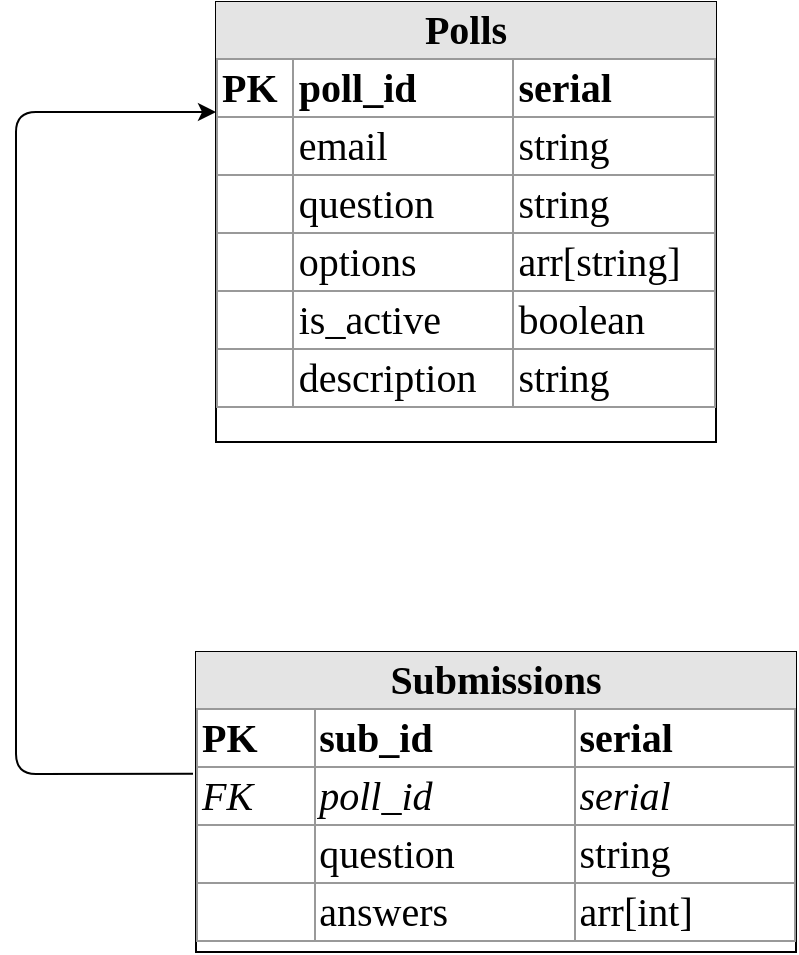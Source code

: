 <mxfile version="10.7.7" type="device"><diagram name="Page-1" id="2ca16b54-16f6-2749-3443-fa8db7711227"><mxGraphModel dx="1075" dy="693" grid="1" gridSize="10" guides="1" tooltips="1" connect="1" arrows="1" fold="1" page="1" pageScale="1" pageWidth="1100" pageHeight="850" background="#ffffff" math="0" shadow="0"><root><mxCell id="0"/><mxCell id="1" parent="0"/><mxCell id="2ed32ef02a7f4228-2" value="&lt;div style=&quot;text-align: center ; box-sizing: border-box ; width: 100% ; background: rgb(228 , 228 , 228) ; padding: 2px ; font-size: 20px&quot;&gt;&lt;b style=&quot;font-size: 20px&quot;&gt;Polls&lt;/b&gt;&lt;/div&gt;&lt;table style=&quot;width: 100% ; font-size: 20px ; border: 1px solid rgb(153 , 153 , 153) ; border-collapse: collapse&quot; cellpadding=&quot;2&quot; cellspacing=&quot;0&quot; border=&quot;1&quot;&gt;&lt;tbody style=&quot;font-size: 20px&quot;&gt;&lt;tr style=&quot;font-size: 20px&quot;&gt;&lt;td style=&quot;font-size: 20px&quot;&gt;&lt;b style=&quot;font-size: 20px&quot;&gt;PK&lt;/b&gt;&lt;/td&gt;&lt;td style=&quot;font-size: 20px&quot;&gt;&lt;b style=&quot;font-size: 20px&quot;&gt;poll_id&lt;/b&gt;&lt;/td&gt;&lt;td style=&quot;font-size: 20px&quot;&gt;&lt;b style=&quot;font-size: 20px&quot;&gt;serial&lt;/b&gt;&lt;/td&gt;&lt;/tr&gt;&lt;tr style=&quot;font-size: 20px&quot;&gt;&lt;td style=&quot;font-size: 20px&quot;&gt;&lt;br style=&quot;font-size: 20px&quot;&gt;&lt;/td&gt;&lt;td style=&quot;font-size: 20px&quot;&gt;email&lt;/td&gt;&lt;td style=&quot;font-size: 20px&quot;&gt;string&lt;/td&gt;&lt;/tr&gt;&lt;tr style=&quot;font-size: 20px&quot;&gt;&lt;td style=&quot;font-size: 20px&quot;&gt;&lt;/td&gt;&lt;td style=&quot;font-size: 20px&quot;&gt;question&lt;/td&gt;&lt;td style=&quot;font-size: 20px&quot;&gt;string&lt;/td&gt;&lt;/tr&gt;&lt;tr style=&quot;font-size: 20px&quot;&gt;&lt;td style=&quot;font-size: 20px&quot;&gt;&lt;br style=&quot;font-size: 20px&quot;&gt;&lt;/td&gt;&lt;td style=&quot;font-size: 20px&quot;&gt;options&lt;br style=&quot;font-size: 20px&quot;&gt;&lt;/td&gt;&lt;td style=&quot;font-size: 20px&quot;&gt;arr[string]&lt;/td&gt;&lt;/tr&gt;&lt;tr style=&quot;font-size: 20px&quot;&gt;&lt;td style=&quot;font-size: 20px&quot;&gt;&lt;br style=&quot;font-size: 20px&quot;&gt;&lt;/td&gt;&lt;td style=&quot;font-size: 20px&quot;&gt;is_active&lt;/td&gt;&lt;td style=&quot;font-size: 20px&quot;&gt;boolean&lt;/td&gt;&lt;/tr&gt;&lt;tr&gt;&lt;td&gt;&lt;br&gt;&lt;/td&gt;&lt;td&gt;description&lt;/td&gt;&lt;td&gt;string&lt;/td&gt;&lt;/tr&gt;&lt;/tbody&gt;&lt;/table&gt;" style="verticalAlign=top;align=left;overflow=fill;html=1;rounded=0;shadow=0;comic=0;labelBackgroundColor=none;strokeColor=#000000;strokeWidth=1;fillColor=#ffffff;fontFamily=Verdana;fontSize=20;fontColor=#000000;" parent="1" vertex="1"><mxGeometry x="460" y="100" width="250" height="220" as="geometry"/></mxCell><mxCell id="2ed32ef02a7f4228-16" style="edgeStyle=orthogonalEdgeStyle;html=1;labelBackgroundColor=none;startArrow=ERmandOne;endArrow=ERoneToMany;fontFamily=Verdana;fontSize=20;align=left;" parent="1" edge="1"><mxGeometry relative="1" as="geometry"><mxPoint x="200" y="540" as="sourcePoint"/></mxGeometry></mxCell><mxCell id="2ed32ef02a7f4228-22" style="edgeStyle=orthogonalEdgeStyle;html=1;exitX=0;exitY=0.75;entryX=1;entryY=0.5;dashed=1;labelBackgroundColor=none;startArrow=ERmandOne;endArrow=ERoneToMany;fontFamily=Verdana;fontSize=20;align=left;" parent="1" edge="1"><mxGeometry relative="1" as="geometry"><mxPoint x="290" y="585" as="targetPoint"/></mxGeometry></mxCell><mxCell id="2ed32ef02a7f4228-15" style="edgeStyle=orthogonalEdgeStyle;html=1;entryX=0.5;entryY=0;labelBackgroundColor=none;startArrow=ERmandOne;endArrow=ERoneToMany;fontFamily=Verdana;fontSize=20;align=left;" parent="1" edge="1"><mxGeometry relative="1" as="geometry"><mxPoint x="200" y="410" as="targetPoint"/></mxGeometry></mxCell><mxCell id="2ed32ef02a7f4228-17" style="edgeStyle=orthogonalEdgeStyle;html=1;entryX=0.5;entryY=0;labelBackgroundColor=none;startArrow=ERmandOne;endArrow=ERoneToMany;fontFamily=Verdana;fontSize=20;align=left;dashed=1;" parent="1" edge="1"><mxGeometry relative="1" as="geometry"><mxPoint x="550" y="680" as="targetPoint"/></mxGeometry></mxCell><mxCell id="2ed32ef02a7f4228-21" style="edgeStyle=orthogonalEdgeStyle;html=1;entryX=0.5;entryY=0;dashed=1;labelBackgroundColor=none;startArrow=ERmandOne;endArrow=ERoneToMany;fontFamily=Verdana;fontSize=20;align=left;" parent="1" edge="1"><mxGeometry relative="1" as="geometry"><mxPoint x="920" y="450" as="sourcePoint"/></mxGeometry></mxCell><mxCell id="pZiX5sJXZkJkPJu2KbiI-2" value="&lt;div style=&quot;text-align: center ; box-sizing: border-box ; width: 100% ; background: rgb(228 , 228 , 228) ; padding: 2px ; font-size: 20px&quot;&gt;&lt;b style=&quot;font-size: 20px&quot;&gt;Submissions&lt;/b&gt;&lt;/div&gt;&lt;table style=&quot;width: 100% ; font-size: 20px ; border: 1px solid rgb(153 , 153 , 153) ; border-collapse: collapse&quot; cellpadding=&quot;2&quot; cellspacing=&quot;0&quot; border=&quot;1&quot;&gt;&lt;tbody style=&quot;font-size: 20px&quot;&gt;&lt;tr style=&quot;font-size: 20px&quot;&gt;&lt;td style=&quot;font-size: 20px&quot;&gt;&lt;b style=&quot;font-size: 20px&quot;&gt;PK&lt;/b&gt;&lt;/td&gt;&lt;td style=&quot;font-size: 20px&quot;&gt;&lt;b style=&quot;font-size: 20px&quot;&gt;sub_id&lt;/b&gt;&lt;/td&gt;&lt;td style=&quot;font-size: 20px&quot;&gt;&lt;b style=&quot;font-size: 20px&quot;&gt;serial&lt;/b&gt;&lt;/td&gt;&lt;/tr&gt;&lt;tr style=&quot;font-size: 20px&quot;&gt;&lt;td style=&quot;font-size: 20px&quot;&gt;&lt;i&gt;FK&lt;/i&gt;&lt;/td&gt;&lt;td style=&quot;font-size: 20px&quot;&gt;&lt;i&gt;poll_id&lt;/i&gt;&lt;/td&gt;&lt;td style=&quot;font-size: 20px&quot;&gt;&lt;i&gt;serial&lt;/i&gt;&lt;/td&gt;&lt;/tr&gt;&lt;tr style=&quot;font-size: 20px&quot;&gt;&lt;td style=&quot;font-size: 20px&quot;&gt;&lt;/td&gt;&lt;td style=&quot;font-size: 20px&quot;&gt;question&lt;/td&gt;&lt;td style=&quot;font-size: 20px&quot;&gt;string&lt;/td&gt;&lt;/tr&gt;&lt;tr style=&quot;font-size: 20px&quot;&gt;&lt;td style=&quot;font-size: 20px&quot;&gt;&lt;br style=&quot;font-size: 20px&quot;&gt;&lt;/td&gt;&lt;td style=&quot;font-size: 20px&quot;&gt;answers&lt;br style=&quot;font-size: 20px&quot;&gt;&lt;/td&gt;&lt;td style=&quot;font-size: 20px&quot;&gt;arr[int]&lt;/td&gt;&lt;/tr&gt;&lt;/tbody&gt;&lt;/table&gt;" style="verticalAlign=top;align=left;overflow=fill;html=1;rounded=0;shadow=0;comic=0;labelBackgroundColor=none;strokeColor=#000000;strokeWidth=1;fillColor=#ffffff;fontFamily=Verdana;fontSize=20;fontColor=#000000;" parent="1" vertex="1"><mxGeometry x="450" y="425" width="300" height="150" as="geometry"/></mxCell><mxCell id="pZiX5sJXZkJkPJu2KbiI-3" value="" style="endArrow=classic;html=1;exitX=-0.005;exitY=0.406;exitDx=0;exitDy=0;exitPerimeter=0;entryX=0;entryY=0.25;entryDx=0;entryDy=0;fontSize=20;" parent="1" source="pZiX5sJXZkJkPJu2KbiI-2" target="2ed32ef02a7f4228-2" edge="1"><mxGeometry width="50" height="50" relative="1" as="geometry"><mxPoint x="460" y="500" as="sourcePoint"/><mxPoint x="360" y="130" as="targetPoint"/><Array as="points"><mxPoint x="360" y="486"/><mxPoint x="360" y="155"/></Array></mxGeometry></mxCell></root></mxGraphModel></diagram></mxfile>
